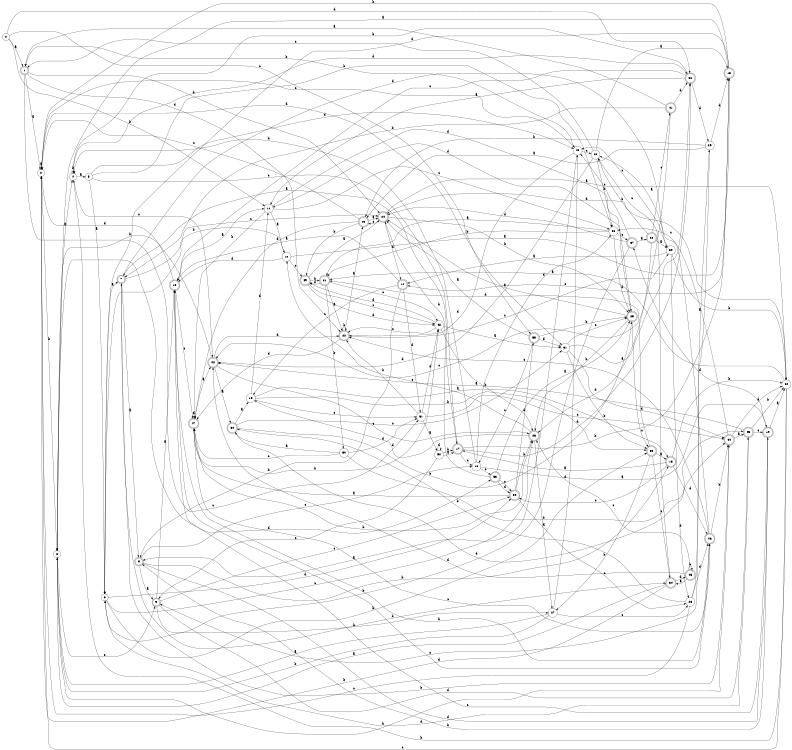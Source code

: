 digraph n45_3 {
__start0 [label="" shape="none"];

rankdir=LR;
size="8,5";

s0 [style="filled", color="black", fillcolor="white" shape="circle", label="0"];
s1 [style="rounded,filled", color="black", fillcolor="white" shape="doublecircle", label="1"];
s2 [style="filled", color="black", fillcolor="white" shape="circle", label="2"];
s3 [style="filled", color="black", fillcolor="white" shape="circle", label="3"];
s4 [style="filled", color="black", fillcolor="white" shape="circle", label="4"];
s5 [style="filled", color="black", fillcolor="white" shape="circle", label="5"];
s6 [style="filled", color="black", fillcolor="white" shape="circle", label="6"];
s7 [style="rounded,filled", color="black", fillcolor="white" shape="doublecircle", label="7"];
s8 [style="rounded,filled", color="black", fillcolor="white" shape="doublecircle", label="8"];
s9 [style="rounded,filled", color="black", fillcolor="white" shape="doublecircle", label="9"];
s10 [style="rounded,filled", color="black", fillcolor="white" shape="doublecircle", label="10"];
s11 [style="filled", color="black", fillcolor="white" shape="circle", label="11"];
s12 [style="filled", color="black", fillcolor="white" shape="circle", label="12"];
s13 [style="rounded,filled", color="black", fillcolor="white" shape="doublecircle", label="13"];
s14 [style="rounded,filled", color="black", fillcolor="white" shape="doublecircle", label="14"];
s15 [style="filled", color="black", fillcolor="white" shape="circle", label="15"];
s16 [style="rounded,filled", color="black", fillcolor="white" shape="doublecircle", label="16"];
s17 [style="rounded,filled", color="black", fillcolor="white" shape="doublecircle", label="17"];
s18 [style="filled", color="black", fillcolor="white" shape="circle", label="18"];
s19 [style="rounded,filled", color="black", fillcolor="white" shape="doublecircle", label="19"];
s20 [style="filled", color="black", fillcolor="white" shape="circle", label="20"];
s21 [style="rounded,filled", color="black", fillcolor="white" shape="doublecircle", label="21"];
s22 [style="rounded,filled", color="black", fillcolor="white" shape="doublecircle", label="22"];
s23 [style="rounded,filled", color="black", fillcolor="white" shape="doublecircle", label="23"];
s24 [style="rounded,filled", color="black", fillcolor="white" shape="doublecircle", label="24"];
s25 [style="rounded,filled", color="black", fillcolor="white" shape="doublecircle", label="25"];
s26 [style="rounded,filled", color="black", fillcolor="white" shape="doublecircle", label="26"];
s27 [style="filled", color="black", fillcolor="white" shape="circle", label="27"];
s28 [style="filled", color="black", fillcolor="white" shape="circle", label="28"];
s29 [style="filled", color="black", fillcolor="white" shape="circle", label="29"];
s30 [style="rounded,filled", color="black", fillcolor="white" shape="doublecircle", label="30"];
s31 [style="filled", color="black", fillcolor="white" shape="circle", label="31"];
s32 [style="rounded,filled", color="black", fillcolor="white" shape="doublecircle", label="32"];
s33 [style="rounded,filled", color="black", fillcolor="white" shape="doublecircle", label="33"];
s34 [style="rounded,filled", color="black", fillcolor="white" shape="doublecircle", label="34"];
s35 [style="filled", color="black", fillcolor="white" shape="circle", label="35"];
s36 [style="filled", color="black", fillcolor="white" shape="circle", label="36"];
s37 [style="rounded,filled", color="black", fillcolor="white" shape="doublecircle", label="37"];
s38 [style="rounded,filled", color="black", fillcolor="white" shape="doublecircle", label="38"];
s39 [style="filled", color="black", fillcolor="white" shape="circle", label="39"];
s40 [style="filled", color="black", fillcolor="white" shape="circle", label="40"];
s41 [style="rounded,filled", color="black", fillcolor="white" shape="doublecircle", label="41"];
s42 [style="rounded,filled", color="black", fillcolor="white" shape="doublecircle", label="42"];
s43 [style="rounded,filled", color="black", fillcolor="white" shape="doublecircle", label="43"];
s44 [style="rounded,filled", color="black", fillcolor="white" shape="doublecircle", label="44"];
s45 [style="rounded,filled", color="black", fillcolor="white" shape="doublecircle", label="45"];
s46 [style="rounded,filled", color="black", fillcolor="white" shape="doublecircle", label="46"];
s47 [style="rounded,filled", color="black", fillcolor="white" shape="doublecircle", label="47"];
s48 [style="filled", color="black", fillcolor="white" shape="circle", label="48"];
s49 [style="rounded,filled", color="black", fillcolor="white" shape="doublecircle", label="49"];
s50 [style="filled", color="black", fillcolor="white" shape="circle", label="50"];
s51 [style="filled", color="black", fillcolor="white" shape="circle", label="51"];
s52 [style="filled", color="black", fillcolor="white" shape="circle", label="52"];
s53 [style="rounded,filled", color="black", fillcolor="white" shape="doublecircle", label="53"];
s54 [style="rounded,filled", color="black", fillcolor="white" shape="doublecircle", label="54"];
s55 [style="rounded,filled", color="black", fillcolor="white" shape="doublecircle", label="55"];
s0 -> s1 [label="a"];
s0 -> s11 [label="b"];
s0 -> s55 [label="c"];
s0 -> s32 [label="d"];
s1 -> s2 [label="a"];
s1 -> s24 [label="b"];
s1 -> s51 [label="c"];
s1 -> s22 [label="d"];
s2 -> s2 [label="a"];
s2 -> s3 [label="b"];
s2 -> s40 [label="c"];
s2 -> s31 [label="d"];
s3 -> s4 [label="a"];
s3 -> s44 [label="b"];
s3 -> s9 [label="c"];
s3 -> s53 [label="d"];
s4 -> s5 [label="a"];
s4 -> s4 [label="b"];
s4 -> s42 [label="c"];
s4 -> s32 [label="d"];
s5 -> s6 [label="a"];
s5 -> s36 [label="b"];
s5 -> s17 [label="c"];
s5 -> s40 [label="d"];
s6 -> s7 [label="a"];
s6 -> s33 [label="b"];
s6 -> s26 [label="c"];
s6 -> s54 [label="d"];
s7 -> s8 [label="a"];
s7 -> s34 [label="b"];
s7 -> s24 [label="c"];
s7 -> s39 [label="d"];
s8 -> s9 [label="a"];
s8 -> s16 [label="b"];
s8 -> s18 [label="c"];
s8 -> s19 [label="d"];
s9 -> s10 [label="a"];
s9 -> s27 [label="b"];
s9 -> s54 [label="c"];
s9 -> s45 [label="d"];
s10 -> s11 [label="a"];
s10 -> s46 [label="b"];
s10 -> s47 [label="c"];
s10 -> s2 [label="d"];
s11 -> s12 [label="a"];
s11 -> s47 [label="b"];
s11 -> s36 [label="c"];
s11 -> s25 [label="d"];
s12 -> s13 [label="a"];
s12 -> s6 [label="b"];
s12 -> s49 [label="c"];
s12 -> s10 [label="d"];
s13 -> s3 [label="a"];
s13 -> s2 [label="b"];
s13 -> s14 [label="c"];
s13 -> s6 [label="d"];
s14 -> s10 [label="a"];
s14 -> s8 [label="b"];
s14 -> s15 [label="c"];
s14 -> s51 [label="d"];
s15 -> s16 [label="a"];
s15 -> s33 [label="b"];
s15 -> s51 [label="c"];
s15 -> s11 [label="d"];
s16 -> s17 [label="a"];
s16 -> s20 [label="b"];
s16 -> s54 [label="c"];
s16 -> s46 [label="d"];
s17 -> s7 [label="a"];
s17 -> s13 [label="b"];
s17 -> s18 [label="c"];
s17 -> s32 [label="d"];
s18 -> s19 [label="a"];
s18 -> s4 [label="b"];
s18 -> s53 [label="c"];
s18 -> s36 [label="d"];
s19 -> s20 [label="a"];
s19 -> s8 [label="b"];
s19 -> s10 [label="c"];
s19 -> s37 [label="d"];
s20 -> s21 [label="a"];
s20 -> s4 [label="b"];
s20 -> s2 [label="c"];
s20 -> s24 [label="d"];
s21 -> s22 [label="a"];
s21 -> s50 [label="b"];
s21 -> s48 [label="c"];
s21 -> s49 [label="d"];
s22 -> s23 [label="a"];
s22 -> s22 [label="b"];
s22 -> s39 [label="c"];
s22 -> s47 [label="d"];
s23 -> s24 [label="a"];
s23 -> s49 [label="b"];
s23 -> s2 [label="c"];
s23 -> s47 [label="d"];
s24 -> s20 [label="a"];
s24 -> s25 [label="b"];
s24 -> s23 [label="c"];
s24 -> s14 [label="d"];
s25 -> s24 [label="a"];
s25 -> s26 [label="b"];
s25 -> s33 [label="c"];
s25 -> s11 [label="d"];
s26 -> s27 [label="a"];
s26 -> s47 [label="b"];
s26 -> s12 [label="c"];
s26 -> s15 [label="d"];
s27 -> s3 [label="a"];
s27 -> s3 [label="b"];
s27 -> s28 [label="c"];
s27 -> s40 [label="d"];
s28 -> s29 [label="a"];
s28 -> s30 [label="b"];
s28 -> s2 [label="c"];
s28 -> s46 [label="d"];
s29 -> s23 [label="a"];
s29 -> s23 [label="b"];
s29 -> s9 [label="c"];
s29 -> s13 [label="d"];
s30 -> s15 [label="a"];
s30 -> s25 [label="b"];
s30 -> s31 [label="c"];
s30 -> s44 [label="d"];
s31 -> s32 [label="a"];
s31 -> s33 [label="b"];
s31 -> s25 [label="c"];
s31 -> s44 [label="d"];
s32 -> s11 [label="a"];
s32 -> s4 [label="b"];
s32 -> s10 [label="c"];
s32 -> s29 [label="d"];
s33 -> s16 [label="a"];
s33 -> s27 [label="b"];
s33 -> s34 [label="c"];
s33 -> s21 [label="d"];
s34 -> s3 [label="a"];
s34 -> s2 [label="b"];
s34 -> s35 [label="c"];
s34 -> s43 [label="d"];
s35 -> s13 [label="a"];
s35 -> s36 [label="b"];
s35 -> s1 [label="c"];
s35 -> s42 [label="d"];
s36 -> s21 [label="a"];
s36 -> s21 [label="b"];
s36 -> s37 [label="c"];
s36 -> s25 [label="d"];
s37 -> s38 [label="a"];
s37 -> s6 [label="b"];
s37 -> s40 [label="c"];
s37 -> s24 [label="d"];
s38 -> s39 [label="a"];
s38 -> s35 [label="b"];
s38 -> s41 [label="c"];
s38 -> s26 [label="d"];
s39 -> s14 [label="a"];
s39 -> s20 [label="b"];
s39 -> s40 [label="c"];
s39 -> s28 [label="d"];
s40 -> s8 [label="a"];
s40 -> s1 [label="b"];
s40 -> s35 [label="c"];
s40 -> s22 [label="d"];
s41 -> s1 [label="a"];
s41 -> s7 [label="b"];
s41 -> s42 [label="c"];
s41 -> s32 [label="d"];
s42 -> s30 [label="a"];
s42 -> s3 [label="b"];
s42 -> s26 [label="c"];
s42 -> s22 [label="d"];
s43 -> s34 [label="a"];
s43 -> s43 [label="b"];
s43 -> s26 [label="c"];
s43 -> s42 [label="d"];
s44 -> s45 [label="a"];
s44 -> s7 [label="b"];
s44 -> s36 [label="c"];
s44 -> s20 [label="d"];
s45 -> s42 [label="a"];
s45 -> s20 [label="b"];
s45 -> s19 [label="c"];
s45 -> s6 [label="d"];
s46 -> s35 [label="a"];
s46 -> s44 [label="b"];
s46 -> s22 [label="c"];
s46 -> s10 [label="d"];
s47 -> s42 [label="a"];
s47 -> s48 [label="b"];
s47 -> s46 [label="c"];
s47 -> s47 [label="d"];
s48 -> s31 [label="a"];
s48 -> s26 [label="b"];
s48 -> s22 [label="c"];
s48 -> s49 [label="d"];
s49 -> s24 [label="a"];
s49 -> s21 [label="b"];
s49 -> s48 [label="c"];
s49 -> s48 [label="d"];
s50 -> s30 [label="a"];
s50 -> s45 [label="b"];
s50 -> s47 [label="c"];
s50 -> s51 [label="d"];
s51 -> s52 [label="a"];
s51 -> s22 [label="b"];
s51 -> s44 [label="c"];
s51 -> s48 [label="d"];
s52 -> s17 [label="a"];
s52 -> s17 [label="b"];
s52 -> s9 [label="c"];
s52 -> s52 [label="d"];
s53 -> s25 [label="a"];
s53 -> s24 [label="b"];
s53 -> s54 [label="c"];
s53 -> s54 [label="d"];
s54 -> s47 [label="a"];
s54 -> s26 [label="b"];
s54 -> s28 [label="c"];
s54 -> s55 [label="d"];
s55 -> s24 [label="a"];
s55 -> s25 [label="b"];
s55 -> s18 [label="c"];
s55 -> s31 [label="d"];

}